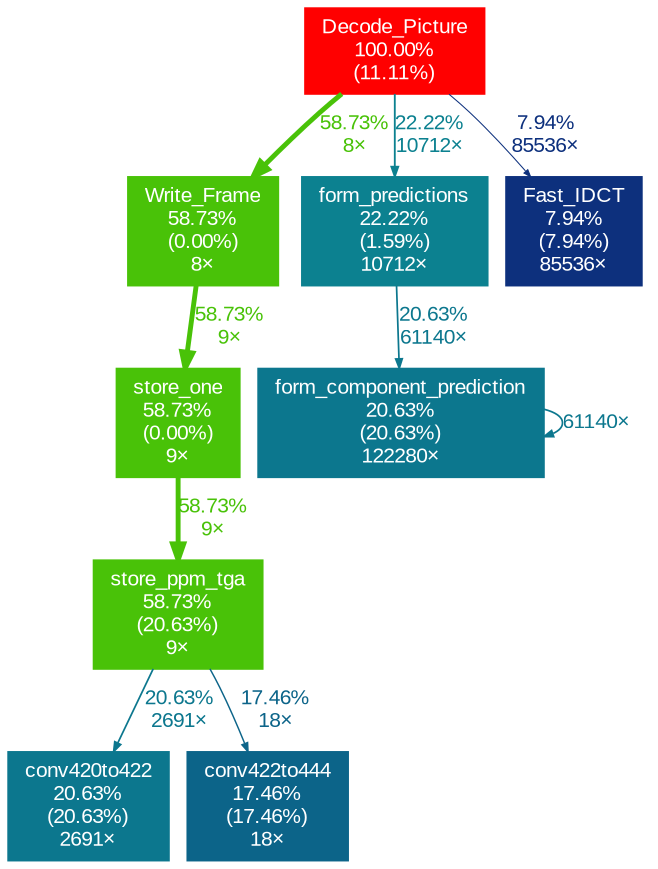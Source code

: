 digraph {
	graph [fontname=Arial, nodesep=0.125, ranksep=0.25];
	node [fontcolor=white, fontname=Arial, height=0, shape=box, style=filled, width=0];
	edge [fontname=Arial];
	1 [color="#ff0000", fontcolor="#ffffff", fontsize="10.00", label="Decode_Picture\n100.00%\n(11.11%)"];
	1 -> 4 [arrowsize="0.77", color="#49c208", fontcolor="#49c208", fontsize="10.00", label="58.73%\n8×", labeldistance="2.35", penwidth="2.35"];
	1 -> 5 [arrowsize="0.47", color="#0c8190", fontcolor="#0c8190", fontsize="10.00", label="22.22%\n10712×", labeldistance="0.89", penwidth="0.89"];
	1 -> 9 [arrowsize="0.35", color="#0d307d", fontcolor="#0d307d", fontsize="10.00", label="7.94%\n85536×", labeldistance="0.50", penwidth="0.50"];
	2 [color="#49c208", fontcolor="#ffffff", fontsize="10.00", label="store_one\n58.73%\n(0.00%)\n9×"];
	2 -> 3 [arrowsize="0.77", color="#49c208", fontcolor="#49c208", fontsize="10.00", label="58.73%\n9×", labeldistance="2.35", penwidth="2.35"];
	3 [color="#49c208", fontcolor="#ffffff", fontsize="10.00", label="store_ppm_tga\n58.73%\n(20.63%)\n9×"];
	3 -> 7 [arrowsize="0.45", color="#0c778e", fontcolor="#0c778e", fontsize="10.00", label="20.63%\n2691×", labeldistance="0.83", penwidth="0.83"];
	3 -> 8 [arrowsize="0.42", color="#0c6489", fontcolor="#0c6489", fontsize="10.00", label="17.46%\n18×", labeldistance="0.70", penwidth="0.70"];
	4 [color="#49c208", fontcolor="#ffffff", fontsize="10.00", label="Write_Frame\n58.73%\n(0.00%)\n8×"];
	4 -> 2 [arrowsize="0.77", color="#49c208", fontcolor="#49c208", fontsize="10.00", label="58.73%\n9×", labeldistance="2.35", penwidth="2.35"];
	5 [color="#0c8190", fontcolor="#ffffff", fontsize="10.00", label="form_predictions\n22.22%\n(1.59%)\n10712×"];
	5 -> 6 [arrowsize="0.45", color="#0c778e", fontcolor="#0c778e", fontsize="10.00", label="20.63%\n61140×", labeldistance="0.83", penwidth="0.83"];
	6 [color="#0c778e", fontcolor="#ffffff", fontsize="10.00", label="form_component_prediction\n20.63%\n(20.63%)\n122280×"];
	6 -> 6 [arrowsize="0.45", color="#0c778e", fontcolor="#0c778e", fontsize="10.00", label="61140×", labeldistance="0.83", penwidth="0.83"];
	7 [color="#0c778e", fontcolor="#ffffff", fontsize="10.00", label="conv420to422\n20.63%\n(20.63%)\n2691×"];
	8 [color="#0c6489", fontcolor="#ffffff", fontsize="10.00", label="conv422to444\n17.46%\n(17.46%)\n18×"];
	9 [color="#0d307d", fontcolor="#ffffff", fontsize="10.00", label="Fast_IDCT\n7.94%\n(7.94%)\n85536×"];
}
